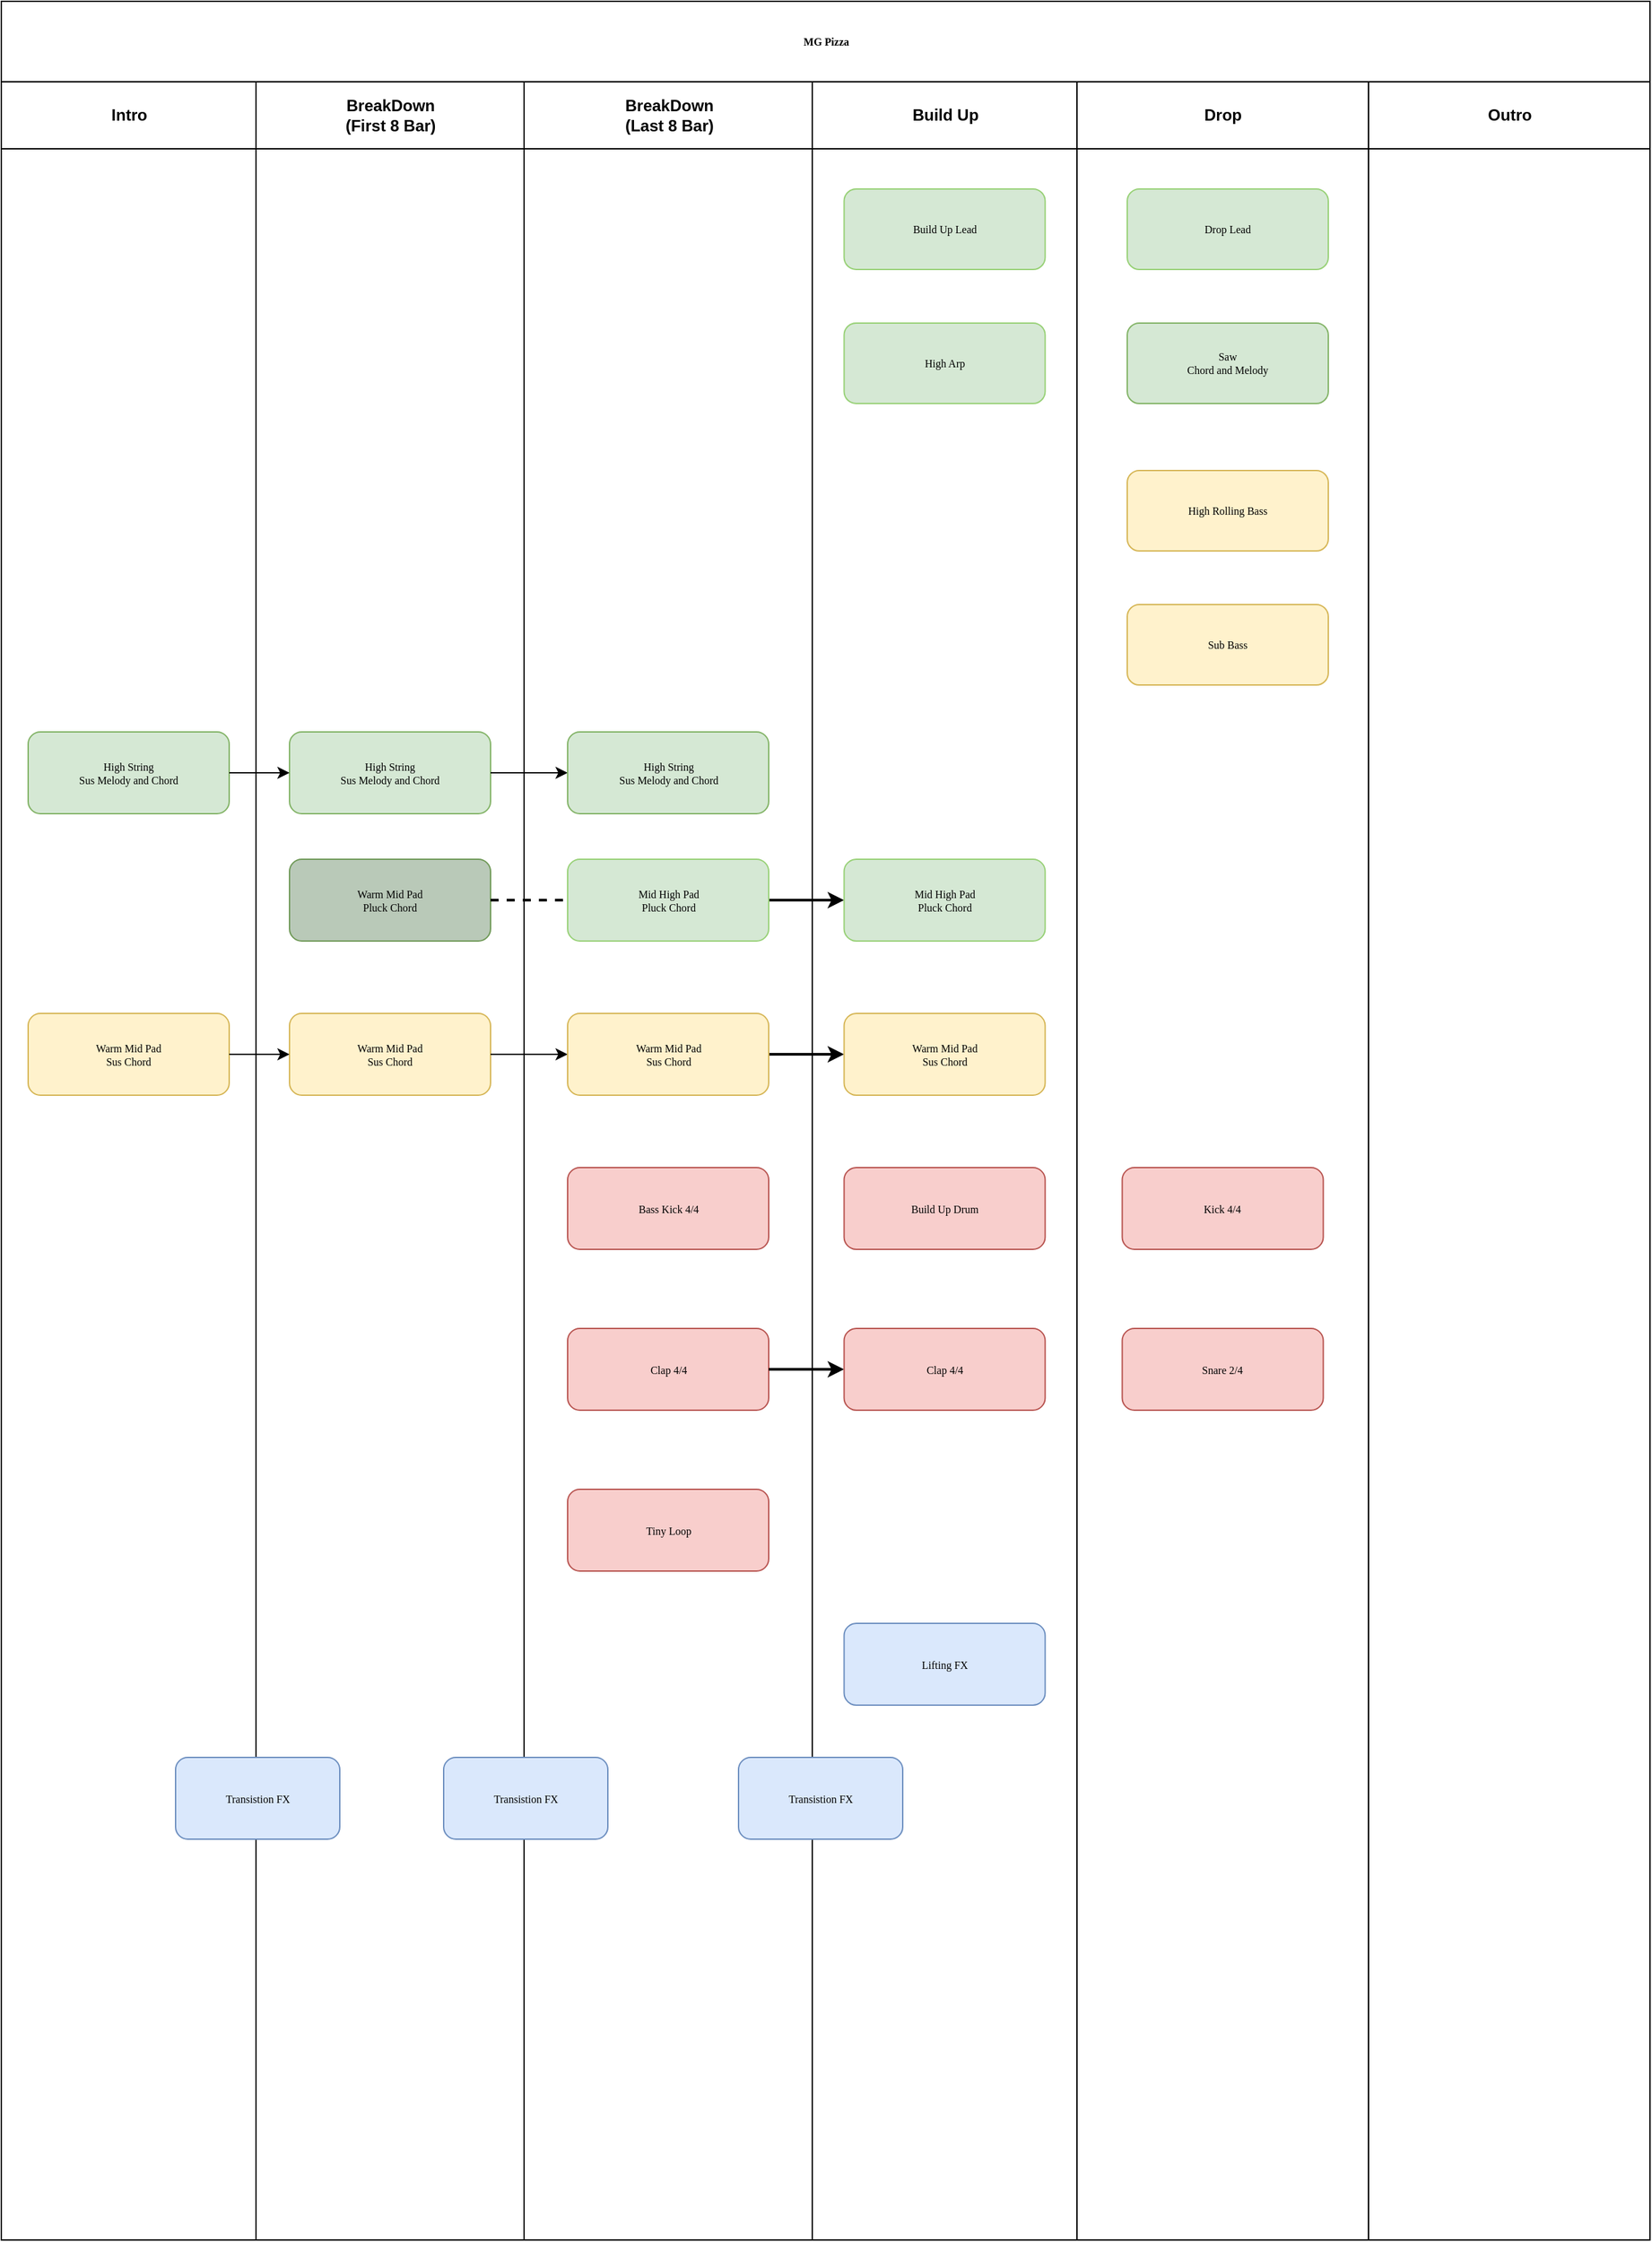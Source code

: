 <mxfile version="13.7.5" type="github"><diagram name="Page-1" id="74e2e168-ea6b-b213-b513-2b3c1d86103e"><mxGraphModel dx="1462" dy="918" grid="1" gridSize="10" guides="1" tooltips="1" connect="1" arrows="1" fold="1" page="1" pageScale="1" pageWidth="1100" pageHeight="850" background="#ffffff" math="0" shadow="0"><root><mxCell id="0"/><mxCell id="1" parent="0"/><mxCell id="77e6c97f196da883-1" value="MG Pizza" style="swimlane;html=1;childLayout=stackLayout;startSize=60;rounded=0;shadow=0;labelBackgroundColor=none;strokeWidth=1;fontFamily=Verdana;fontSize=8;align=center;" parent="1" vertex="1"><mxGeometry x="70" y="40" width="1230" height="1670" as="geometry"/></mxCell><mxCell id="77e6c97f196da883-2" value="Intro" style="swimlane;html=1;startSize=50;" parent="77e6c97f196da883-1" vertex="1"><mxGeometry y="60" width="190" height="1610" as="geometry"><mxRectangle y="20" width="30" height="730" as="alternateBounds"/></mxGeometry></mxCell><mxCell id="77e6c97f196da883-8" value="High String&lt;br&gt;Sus Melody and Chord" style="rounded=1;whiteSpace=wrap;html=1;shadow=0;labelBackgroundColor=none;strokeWidth=1;fontFamily=Verdana;fontSize=8;align=center;fillColor=#d5e8d4;strokeColor=#82b366;" parent="77e6c97f196da883-2" vertex="1"><mxGeometry x="20" y="485" width="150" height="61" as="geometry"/></mxCell><mxCell id="77e6c97f196da883-9" value="Warm Mid Pad&lt;br&gt;Sus Chord" style="rounded=1;whiteSpace=wrap;html=1;shadow=0;labelBackgroundColor=none;strokeWidth=1;fontFamily=Verdana;fontSize=8;align=center;fillColor=#fff2cc;strokeColor=#d6b656;" parent="77e6c97f196da883-2" vertex="1"><mxGeometry x="20" y="695" width="150" height="61" as="geometry"/></mxCell><mxCell id="77e6c97f196da883-3" value="BreakDown&lt;br&gt;(First 8 Bar)" style="swimlane;html=1;startSize=50;" parent="77e6c97f196da883-1" vertex="1"><mxGeometry x="190" y="60" width="200" height="1610" as="geometry"/></mxCell><mxCell id="2bjkUTbexVMFcL-hj4TM-44" value="Transistion FX" style="rounded=1;whiteSpace=wrap;html=1;shadow=0;labelBackgroundColor=none;strokeWidth=1;fontFamily=Verdana;fontSize=8;align=center;fillColor=#dae8fc;strokeColor=#6c8ebf;" vertex="1" parent="77e6c97f196da883-3"><mxGeometry x="-60" y="1250" width="122.5" height="61" as="geometry"/></mxCell><mxCell id="2bjkUTbexVMFcL-hj4TM-1" value="High String&lt;br&gt;Sus Melody and Chord" style="rounded=1;whiteSpace=wrap;html=1;shadow=0;labelBackgroundColor=none;strokeWidth=1;fontFamily=Verdana;fontSize=8;align=center;fillColor=#d5e8d4;strokeColor=#82b366;" vertex="1" parent="77e6c97f196da883-3"><mxGeometry x="25" y="485" width="150" height="61" as="geometry"/></mxCell><mxCell id="2bjkUTbexVMFcL-hj4TM-9" value="Warm Mid Pad&lt;br&gt;Pluck Chord" style="rounded=1;whiteSpace=wrap;html=1;shadow=0;labelBackgroundColor=none;strokeWidth=1;fontFamily=Verdana;fontSize=8;align=center;strokeColor=#6F9957;fillColor=#B9C9B8;" vertex="1" parent="77e6c97f196da883-3"><mxGeometry x="25" y="580" width="150" height="61" as="geometry"/></mxCell><mxCell id="2bjkUTbexVMFcL-hj4TM-3" value="Warm Mid Pad&lt;br&gt;Sus Chord" style="rounded=1;whiteSpace=wrap;html=1;shadow=0;labelBackgroundColor=none;strokeWidth=1;fontFamily=Verdana;fontSize=8;align=center;fillColor=#fff2cc;strokeColor=#d6b656;" vertex="1" parent="77e6c97f196da883-3"><mxGeometry x="25" y="695" width="150" height="61" as="geometry"/></mxCell><mxCell id="2bjkUTbexVMFcL-hj4TM-2" style="edgeStyle=orthogonalEdgeStyle;rounded=0;orthogonalLoop=1;jettySize=auto;html=1;exitX=1;exitY=0.5;exitDx=0;exitDy=0;entryX=0;entryY=0.5;entryDx=0;entryDy=0;" edge="1" parent="77e6c97f196da883-1" source="77e6c97f196da883-8" target="2bjkUTbexVMFcL-hj4TM-1"><mxGeometry relative="1" as="geometry"/></mxCell><mxCell id="2bjkUTbexVMFcL-hj4TM-11" value="" style="edgeStyle=orthogonalEdgeStyle;rounded=0;orthogonalLoop=1;jettySize=auto;html=1;" edge="1" parent="77e6c97f196da883-1" source="2bjkUTbexVMFcL-hj4TM-1" target="2bjkUTbexVMFcL-hj4TM-10"><mxGeometry relative="1" as="geometry"/></mxCell><mxCell id="2bjkUTbexVMFcL-hj4TM-4" style="edgeStyle=orthogonalEdgeStyle;rounded=0;orthogonalLoop=1;jettySize=auto;html=1;" edge="1" parent="77e6c97f196da883-1" source="77e6c97f196da883-9" target="2bjkUTbexVMFcL-hj4TM-3"><mxGeometry relative="1" as="geometry"/></mxCell><mxCell id="2bjkUTbexVMFcL-hj4TM-13" value="" style="edgeStyle=orthogonalEdgeStyle;rounded=0;orthogonalLoop=1;jettySize=auto;html=1;" edge="1" parent="77e6c97f196da883-1" source="2bjkUTbexVMFcL-hj4TM-3" target="2bjkUTbexVMFcL-hj4TM-12"><mxGeometry relative="1" as="geometry"/></mxCell><mxCell id="2bjkUTbexVMFcL-hj4TM-16" value="" style="endArrow=none;dashed=1;html=1;strokeWidth=2;exitX=1;exitY=0.5;exitDx=0;exitDy=0;entryX=0;entryY=0.5;entryDx=0;entryDy=0;" edge="1" parent="77e6c97f196da883-1" source="2bjkUTbexVMFcL-hj4TM-9" target="2bjkUTbexVMFcL-hj4TM-14"><mxGeometry width="50" height="50" relative="1" as="geometry"><mxPoint x="370" y="630" as="sourcePoint"/><mxPoint x="410" y="630" as="targetPoint"/><Array as="points"/></mxGeometry></mxCell><mxCell id="2bjkUTbexVMFcL-hj4TM-25" value="" style="edgeStyle=orthogonalEdgeStyle;rounded=0;orthogonalLoop=1;jettySize=auto;html=1;strokeWidth=2;" edge="1" parent="77e6c97f196da883-1" source="2bjkUTbexVMFcL-hj4TM-12" target="2bjkUTbexVMFcL-hj4TM-24"><mxGeometry relative="1" as="geometry"/></mxCell><mxCell id="2bjkUTbexVMFcL-hj4TM-27" value="" style="edgeStyle=orthogonalEdgeStyle;rounded=0;orthogonalLoop=1;jettySize=auto;html=1;strokeWidth=2;" edge="1" parent="77e6c97f196da883-1" source="2bjkUTbexVMFcL-hj4TM-14" target="2bjkUTbexVMFcL-hj4TM-26"><mxGeometry relative="1" as="geometry"/></mxCell><mxCell id="77e6c97f196da883-4" value="BreakDown&lt;br&gt;(Last 8 Bar)" style="swimlane;html=1;startSize=50;" parent="77e6c97f196da883-1" vertex="1"><mxGeometry x="390" y="60" width="215" height="1610" as="geometry"/></mxCell><mxCell id="2bjkUTbexVMFcL-hj4TM-45" value="Transistion FX" style="rounded=1;whiteSpace=wrap;html=1;shadow=0;labelBackgroundColor=none;strokeWidth=1;fontFamily=Verdana;fontSize=8;align=center;fillColor=#dae8fc;strokeColor=#6c8ebf;" vertex="1" parent="77e6c97f196da883-4"><mxGeometry x="-60" y="1250" width="122.5" height="61" as="geometry"/></mxCell><mxCell id="2bjkUTbexVMFcL-hj4TM-17" value="Bass Kick 4/4" style="rounded=1;whiteSpace=wrap;html=1;shadow=0;labelBackgroundColor=none;strokeWidth=1;fontFamily=Verdana;fontSize=8;align=center;fillColor=#f8cecc;strokeColor=#b85450;" vertex="1" parent="77e6c97f196da883-4"><mxGeometry x="32.5" y="810" width="150" height="61" as="geometry"/></mxCell><mxCell id="2bjkUTbexVMFcL-hj4TM-12" value="Warm Mid Pad&lt;br&gt;Sus Chord" style="rounded=1;whiteSpace=wrap;html=1;shadow=0;labelBackgroundColor=none;strokeWidth=1;fontFamily=Verdana;fontSize=8;align=center;fillColor=#fff2cc;strokeColor=#d6b656;" vertex="1" parent="77e6c97f196da883-4"><mxGeometry x="32.5" y="695" width="150" height="61" as="geometry"/></mxCell><mxCell id="2bjkUTbexVMFcL-hj4TM-14" value="Mid High Pad&lt;br&gt;Pluck Chord" style="rounded=1;whiteSpace=wrap;html=1;shadow=0;labelBackgroundColor=none;strokeWidth=1;fontFamily=Verdana;fontSize=8;align=center;fillColor=#d5e8d4;strokeColor=#98D177;" vertex="1" parent="77e6c97f196da883-4"><mxGeometry x="32.5" y="580" width="150" height="61" as="geometry"/></mxCell><mxCell id="2bjkUTbexVMFcL-hj4TM-10" value="High String&lt;br&gt;Sus Melody and Chord" style="rounded=1;whiteSpace=wrap;html=1;shadow=0;labelBackgroundColor=none;strokeWidth=1;fontFamily=Verdana;fontSize=8;align=center;fillColor=#d5e8d4;strokeColor=#82b366;" vertex="1" parent="77e6c97f196da883-4"><mxGeometry x="32.5" y="485" width="150" height="61" as="geometry"/></mxCell><mxCell id="2bjkUTbexVMFcL-hj4TM-18" value="Clap 4/4" style="rounded=1;whiteSpace=wrap;html=1;shadow=0;labelBackgroundColor=none;strokeWidth=1;fontFamily=Verdana;fontSize=8;align=center;fillColor=#f8cecc;strokeColor=#b85450;" vertex="1" parent="77e6c97f196da883-4"><mxGeometry x="32.5" y="930" width="150" height="61" as="geometry"/></mxCell><mxCell id="2bjkUTbexVMFcL-hj4TM-19" value="Tiny Loop" style="rounded=1;whiteSpace=wrap;html=1;shadow=0;labelBackgroundColor=none;strokeWidth=1;fontFamily=Verdana;fontSize=8;align=center;fillColor=#f8cecc;strokeColor=#b85450;" vertex="1" parent="77e6c97f196da883-4"><mxGeometry x="32.5" y="1050" width="150" height="61" as="geometry"/></mxCell><mxCell id="2bjkUTbexVMFcL-hj4TM-23" value="" style="edgeStyle=orthogonalEdgeStyle;rounded=0;orthogonalLoop=1;jettySize=auto;html=1;strokeWidth=2;" edge="1" parent="77e6c97f196da883-1" source="2bjkUTbexVMFcL-hj4TM-18" target="2bjkUTbexVMFcL-hj4TM-22"><mxGeometry relative="1" as="geometry"/></mxCell><mxCell id="77e6c97f196da883-5" value="Build Up" style="swimlane;html=1;startSize=50;" parent="77e6c97f196da883-1" vertex="1"><mxGeometry x="605" y="60" width="197.5" height="1610" as="geometry"/></mxCell><mxCell id="77e6c97f196da883-36" style="edgeStyle=orthogonalEdgeStyle;rounded=1;html=1;labelBackgroundColor=none;startArrow=none;startFill=0;startSize=5;endArrow=classicThin;endFill=1;endSize=5;jettySize=auto;orthogonalLoop=1;strokeWidth=1;fontFamily=Verdana;fontSize=8" parent="77e6c97f196da883-5" target="77e6c97f196da883-20" edge="1"><mxGeometry relative="1" as="geometry"><mxPoint x="80" y="620" as="sourcePoint"/></mxGeometry></mxCell><mxCell id="2bjkUTbexVMFcL-hj4TM-46" value="Transistion FX" style="rounded=1;whiteSpace=wrap;html=1;shadow=0;labelBackgroundColor=none;strokeWidth=1;fontFamily=Verdana;fontSize=8;align=center;fillColor=#dae8fc;strokeColor=#6c8ebf;" vertex="1" parent="77e6c97f196da883-5"><mxGeometry x="-55" y="1250" width="122.5" height="61" as="geometry"/></mxCell><mxCell id="2bjkUTbexVMFcL-hj4TM-30" value="Build Up Lead" style="rounded=1;whiteSpace=wrap;html=1;shadow=0;labelBackgroundColor=none;strokeWidth=1;fontFamily=Verdana;fontSize=8;align=center;fillColor=#d5e8d4;strokeColor=#98D177;" vertex="1" parent="77e6c97f196da883-5"><mxGeometry x="23.75" y="80" width="150" height="60" as="geometry"/></mxCell><mxCell id="2bjkUTbexVMFcL-hj4TM-28" value="High Arp" style="rounded=1;whiteSpace=wrap;html=1;shadow=0;labelBackgroundColor=none;strokeWidth=1;fontFamily=Verdana;fontSize=8;align=center;fillColor=#d5e8d4;strokeColor=#98D177;" vertex="1" parent="77e6c97f196da883-5"><mxGeometry x="23.75" y="180" width="150" height="60" as="geometry"/></mxCell><mxCell id="2bjkUTbexVMFcL-hj4TM-26" value="Mid High Pad&lt;br&gt;Pluck Chord" style="rounded=1;whiteSpace=wrap;html=1;shadow=0;labelBackgroundColor=none;strokeWidth=1;fontFamily=Verdana;fontSize=8;align=center;fillColor=#d5e8d4;strokeColor=#98D177;" vertex="1" parent="77e6c97f196da883-5"><mxGeometry x="23.75" y="580" width="150" height="61" as="geometry"/></mxCell><mxCell id="2bjkUTbexVMFcL-hj4TM-24" value="Warm Mid Pad&lt;br&gt;Sus Chord" style="rounded=1;whiteSpace=wrap;html=1;shadow=0;labelBackgroundColor=none;strokeWidth=1;fontFamily=Verdana;fontSize=8;align=center;fillColor=#fff2cc;strokeColor=#d6b656;" vertex="1" parent="77e6c97f196da883-5"><mxGeometry x="23.75" y="695" width="150" height="61" as="geometry"/></mxCell><mxCell id="2bjkUTbexVMFcL-hj4TM-31" value="Build Up Drum" style="rounded=1;whiteSpace=wrap;html=1;shadow=0;labelBackgroundColor=none;strokeWidth=1;fontFamily=Verdana;fontSize=8;align=center;fillColor=#f8cecc;strokeColor=#b85450;" vertex="1" parent="77e6c97f196da883-5"><mxGeometry x="23.75" y="810" width="150" height="61" as="geometry"/></mxCell><mxCell id="2bjkUTbexVMFcL-hj4TM-22" value="Clap 4/4" style="rounded=1;whiteSpace=wrap;html=1;shadow=0;labelBackgroundColor=none;strokeWidth=1;fontFamily=Verdana;fontSize=8;align=center;fillColor=#f8cecc;strokeColor=#b85450;" vertex="1" parent="77e6c97f196da883-5"><mxGeometry x="23.75" y="930" width="150" height="61" as="geometry"/></mxCell><mxCell id="2bjkUTbexVMFcL-hj4TM-32" value="Lifting FX" style="rounded=1;whiteSpace=wrap;html=1;shadow=0;labelBackgroundColor=none;strokeWidth=1;fontFamily=Verdana;fontSize=8;align=center;fillColor=#dae8fc;strokeColor=#6c8ebf;" vertex="1" parent="77e6c97f196da883-5"><mxGeometry x="23.75" y="1150" width="150" height="61" as="geometry"/></mxCell><mxCell id="77e6c97f196da883-6" value="Drop" style="swimlane;html=1;startSize=50;" parent="77e6c97f196da883-1" vertex="1"><mxGeometry x="802.5" y="60" width="217.5" height="1610" as="geometry"/></mxCell><mxCell id="2bjkUTbexVMFcL-hj4TM-42" value="Kick 4/4" style="rounded=1;whiteSpace=wrap;html=1;shadow=0;labelBackgroundColor=none;strokeWidth=1;fontFamily=Verdana;fontSize=8;align=center;fillColor=#f8cecc;strokeColor=#b85450;" vertex="1" parent="77e6c97f196da883-6"><mxGeometry x="33.75" y="810" width="150" height="61" as="geometry"/></mxCell><mxCell id="2bjkUTbexVMFcL-hj4TM-41" value="Sub Bass" style="rounded=1;whiteSpace=wrap;html=1;shadow=0;labelBackgroundColor=none;strokeWidth=1;fontFamily=Verdana;fontSize=8;align=center;fillColor=#fff2cc;strokeColor=#d6b656;" vertex="1" parent="77e6c97f196da883-6"><mxGeometry x="37.5" y="390" width="150" height="60" as="geometry"/></mxCell><mxCell id="2bjkUTbexVMFcL-hj4TM-36" value="Drop Lead" style="rounded=1;whiteSpace=wrap;html=1;shadow=0;labelBackgroundColor=none;strokeWidth=1;fontFamily=Verdana;fontSize=8;align=center;fillColor=#d5e8d4;strokeColor=#98D177;" vertex="1" parent="77e6c97f196da883-6"><mxGeometry x="37.5" y="80" width="150" height="60" as="geometry"/></mxCell><mxCell id="2bjkUTbexVMFcL-hj4TM-39" value="Saw&lt;br&gt;Chord and Melody" style="rounded=1;whiteSpace=wrap;html=1;shadow=0;labelBackgroundColor=none;strokeWidth=1;fontFamily=Verdana;fontSize=8;align=center;fillColor=#d5e8d4;strokeColor=#82b366;" vertex="1" parent="77e6c97f196da883-6"><mxGeometry x="37.5" y="180" width="150" height="60" as="geometry"/></mxCell><mxCell id="2bjkUTbexVMFcL-hj4TM-40" value="High Rolling Bass" style="rounded=1;whiteSpace=wrap;html=1;shadow=0;labelBackgroundColor=none;strokeWidth=1;fontFamily=Verdana;fontSize=8;align=center;fillColor=#fff2cc;strokeColor=#d6b656;" vertex="1" parent="77e6c97f196da883-6"><mxGeometry x="37.5" y="290" width="150" height="60" as="geometry"/></mxCell><mxCell id="2bjkUTbexVMFcL-hj4TM-43" value="Snare 2/4" style="rounded=1;whiteSpace=wrap;html=1;shadow=0;labelBackgroundColor=none;strokeWidth=1;fontFamily=Verdana;fontSize=8;align=center;fillColor=#f8cecc;strokeColor=#b85450;" vertex="1" parent="77e6c97f196da883-6"><mxGeometry x="33.75" y="930" width="150" height="61" as="geometry"/></mxCell><mxCell id="77e6c97f196da883-7" value="Outro" style="swimlane;html=1;startSize=50;" parent="77e6c97f196da883-1" vertex="1"><mxGeometry x="1020" y="60" width="210" height="1610" as="geometry"/></mxCell></root></mxGraphModel></diagram></mxfile>